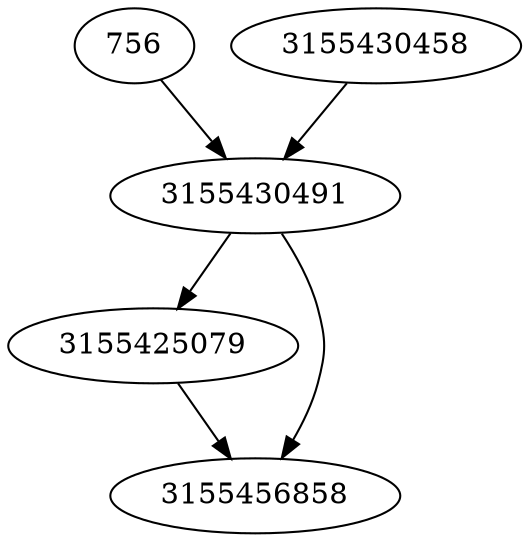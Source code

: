 strict digraph  {
756;
3155425079;
3155430458;
3155430491;
3155456858;
756 -> 3155430491;
3155425079 -> 3155456858;
3155430458 -> 3155430491;
3155430491 -> 3155425079;
3155430491 -> 3155456858;
}
